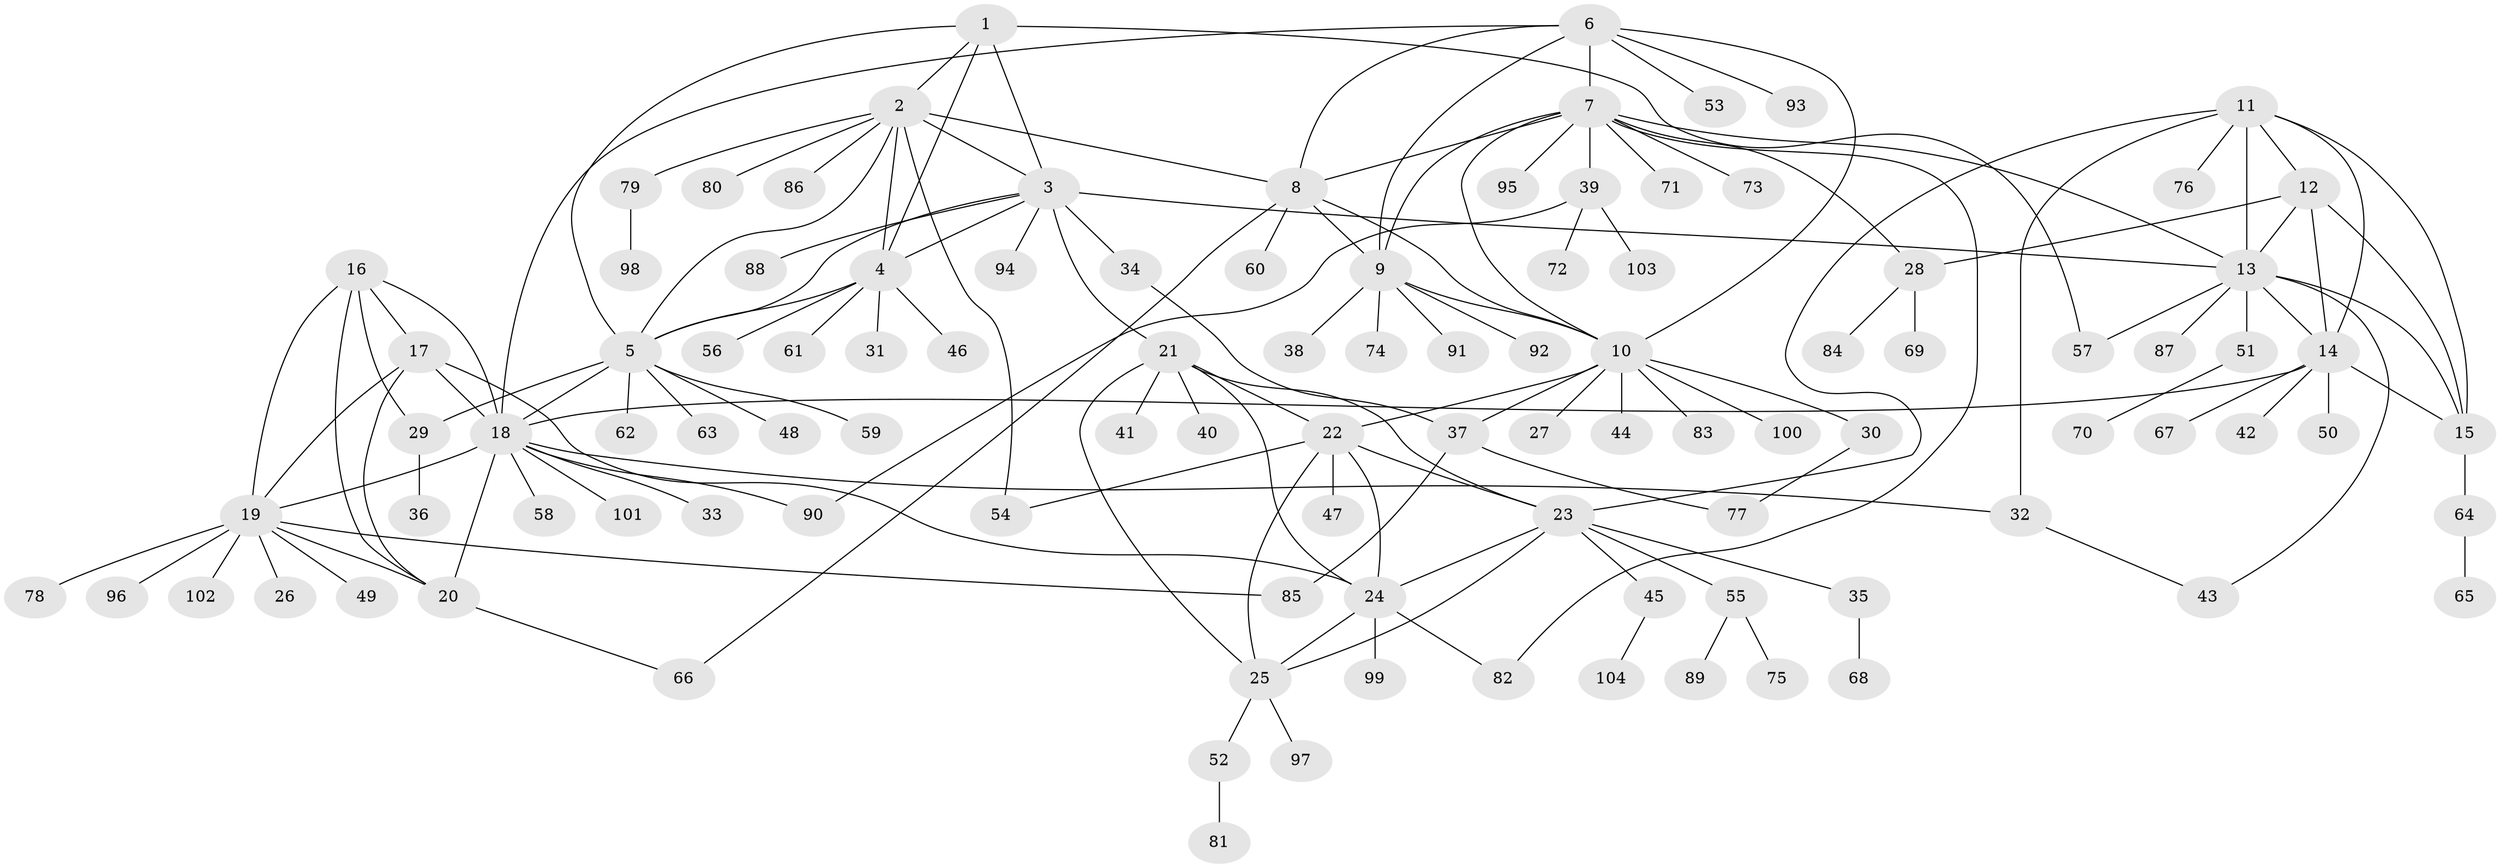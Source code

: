 // Generated by graph-tools (version 1.1) at 2025/15/03/09/25 04:15:43]
// undirected, 104 vertices, 151 edges
graph export_dot {
graph [start="1"]
  node [color=gray90,style=filled];
  1;
  2;
  3;
  4;
  5;
  6;
  7;
  8;
  9;
  10;
  11;
  12;
  13;
  14;
  15;
  16;
  17;
  18;
  19;
  20;
  21;
  22;
  23;
  24;
  25;
  26;
  27;
  28;
  29;
  30;
  31;
  32;
  33;
  34;
  35;
  36;
  37;
  38;
  39;
  40;
  41;
  42;
  43;
  44;
  45;
  46;
  47;
  48;
  49;
  50;
  51;
  52;
  53;
  54;
  55;
  56;
  57;
  58;
  59;
  60;
  61;
  62;
  63;
  64;
  65;
  66;
  67;
  68;
  69;
  70;
  71;
  72;
  73;
  74;
  75;
  76;
  77;
  78;
  79;
  80;
  81;
  82;
  83;
  84;
  85;
  86;
  87;
  88;
  89;
  90;
  91;
  92;
  93;
  94;
  95;
  96;
  97;
  98;
  99;
  100;
  101;
  102;
  103;
  104;
  1 -- 2;
  1 -- 3;
  1 -- 4;
  1 -- 5;
  1 -- 57;
  2 -- 3;
  2 -- 4;
  2 -- 5;
  2 -- 8;
  2 -- 54;
  2 -- 79;
  2 -- 80;
  2 -- 86;
  3 -- 4;
  3 -- 5;
  3 -- 13;
  3 -- 21;
  3 -- 34;
  3 -- 88;
  3 -- 94;
  4 -- 5;
  4 -- 31;
  4 -- 46;
  4 -- 56;
  4 -- 61;
  5 -- 18;
  5 -- 29;
  5 -- 48;
  5 -- 59;
  5 -- 62;
  5 -- 63;
  6 -- 7;
  6 -- 8;
  6 -- 9;
  6 -- 10;
  6 -- 18;
  6 -- 53;
  6 -- 93;
  7 -- 8;
  7 -- 9;
  7 -- 10;
  7 -- 13;
  7 -- 28;
  7 -- 39;
  7 -- 71;
  7 -- 73;
  7 -- 82;
  7 -- 95;
  8 -- 9;
  8 -- 10;
  8 -- 60;
  8 -- 66;
  9 -- 10;
  9 -- 38;
  9 -- 74;
  9 -- 91;
  9 -- 92;
  10 -- 22;
  10 -- 27;
  10 -- 30;
  10 -- 37;
  10 -- 44;
  10 -- 83;
  10 -- 100;
  11 -- 12;
  11 -- 13;
  11 -- 14;
  11 -- 15;
  11 -- 23;
  11 -- 32;
  11 -- 76;
  12 -- 13;
  12 -- 14;
  12 -- 15;
  12 -- 28;
  13 -- 14;
  13 -- 15;
  13 -- 43;
  13 -- 51;
  13 -- 57;
  13 -- 87;
  14 -- 15;
  14 -- 18;
  14 -- 42;
  14 -- 50;
  14 -- 67;
  15 -- 64;
  16 -- 17;
  16 -- 18;
  16 -- 19;
  16 -- 20;
  16 -- 29;
  17 -- 18;
  17 -- 19;
  17 -- 20;
  17 -- 24;
  18 -- 19;
  18 -- 20;
  18 -- 32;
  18 -- 33;
  18 -- 58;
  18 -- 90;
  18 -- 101;
  19 -- 20;
  19 -- 26;
  19 -- 49;
  19 -- 78;
  19 -- 85;
  19 -- 96;
  19 -- 102;
  20 -- 66;
  21 -- 22;
  21 -- 23;
  21 -- 24;
  21 -- 25;
  21 -- 40;
  21 -- 41;
  22 -- 23;
  22 -- 24;
  22 -- 25;
  22 -- 47;
  22 -- 54;
  23 -- 24;
  23 -- 25;
  23 -- 35;
  23 -- 45;
  23 -- 55;
  24 -- 25;
  24 -- 82;
  24 -- 99;
  25 -- 52;
  25 -- 97;
  28 -- 69;
  28 -- 84;
  29 -- 36;
  30 -- 77;
  32 -- 43;
  34 -- 37;
  35 -- 68;
  37 -- 77;
  37 -- 85;
  39 -- 72;
  39 -- 90;
  39 -- 103;
  45 -- 104;
  51 -- 70;
  52 -- 81;
  55 -- 75;
  55 -- 89;
  64 -- 65;
  79 -- 98;
}
